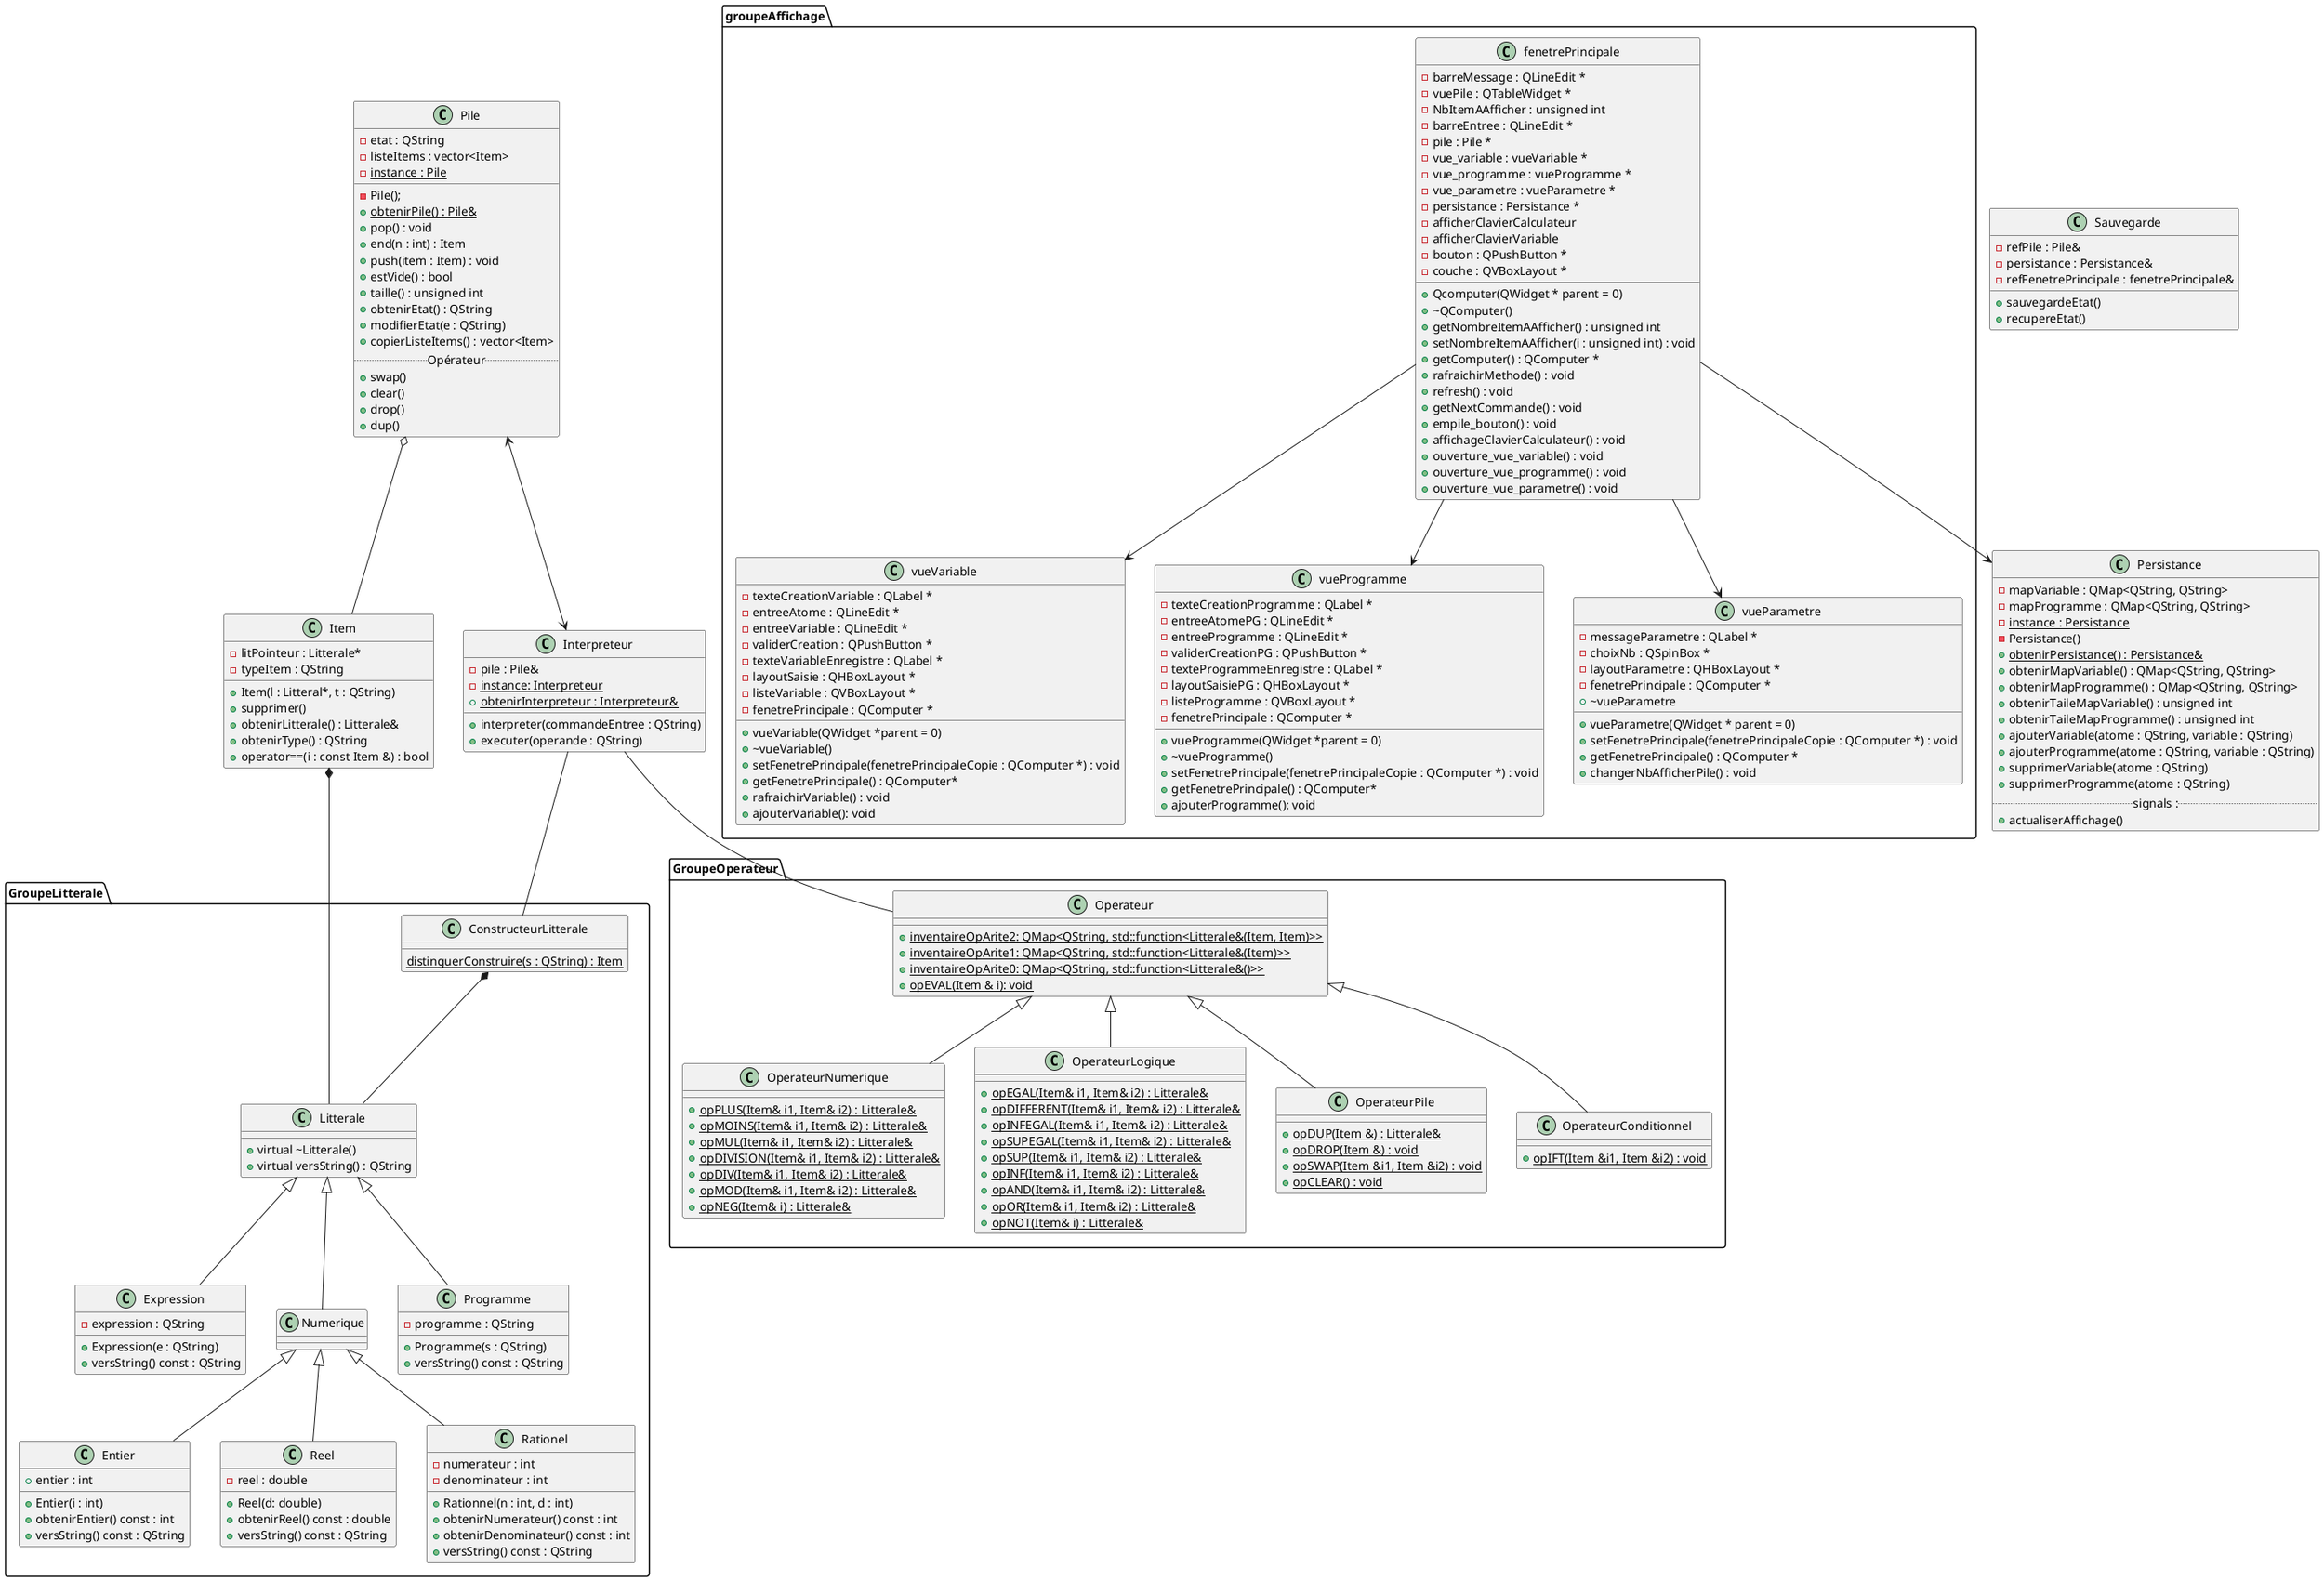 @startuml

package "GroupeLitterale" {


    Class ConstructeurLitterale{
    {static} distinguerConstruire(s : QString) : Item
    }

    Class Litterale {
         +virtual ~Litterale() 
        +virtual versString() : QString
    }



    Class Entier{
        +entier : int
        +Entier(i : int)
        +obtenirEntier() const : int
        +versString() const : QString
    }

    Class Reel{
        -reel : double
        +Reel(d: double)
        +obtenirReel() const : double
        +versString() const : QString
        }

    Class Rationel{
        -numerateur : int
        -denominateur : int
        +Rationnel(n : int, d : int)
        +obtenirNumerateur() const : int
        +obtenirDenominateur() const : int
        +versString() const : QString
        }

    Class Expression{
        -expression : QString
        +Expression(e : QString)
        +versString() const : QString
    }

    Class Numerique{

        }

    Class Programme{
        -programme : QString
        +Programme(s : QString)
        +versString() const : QString
    }

}

Class Item{
    -litPointeur : Litterale*
    -typeItem : QString
    +Item(l : Litteral*, t : QString)
    +supprimer()
    +obtenirLitterale() : Litterale&
    +obtenirType() : QString
    +operator==(i : const Item &) : bool
}



package "GroupeOperateur" {

Class Operateur{
    +{static} inventaireOpArite2: QMap<QString, std::function<Litterale&(Item, Item)>>
    +{static} inventaireOpArite1: QMap<QString, std::function<Litterale&(Item)>>
    +{static} inventaireOpArite0: QMap<QString, std::function<Litterale&()>>
    +{static}opEVAL(Item & i): void
}

Class OperateurNumerique {
    +{static}opPLUS(Item& i1, Item& i2) : Litterale&
    +{static}opMOINS(Item& i1, Item& i2) : Litterale&
    +{static}opMUL(Item& i1, Item& i2) : Litterale&
    +{static}opDIVISION(Item& i1, Item& i2) : Litterale&
    +{static}opDIV(Item& i1, Item& i2) : Litterale&
    +{static}opMOD(Item& i1, Item& i2) : Litterale&
    +{static}opNEG(Item& i) : Litterale&
}

Class OperateurLogique {
    +{static}opEGAL(Item& i1, Item& i2) : Litterale&
    +{static}opDIFFERENT(Item& i1, Item& i2) : Litterale&
    +{static}opINFEGAL(Item& i1, Item& i2) : Litterale&
    +{static}opSUPEGAL(Item& i1, Item& i2) : Litterale&
    +{static}opSUP(Item& i1, Item& i2) : Litterale&
    +{static}opINF(Item& i1, Item& i2) : Litterale&
    +{static}opAND(Item& i1, Item& i2) : Litterale&
    +{static}opOR(Item& i1, Item& i2) : Litterale&
    +{static}opNOT(Item& i) : Litterale&


}

Class OperateurPile {
    +{static}opDUP(Item &) : Litterale&
    +{static}opDROP(Item &) : void
    +{static}opSWAP(Item &i1, Item &i2) : void
    +{static}opCLEAR() : void
}

Class OperateurConditionnel {
    +{static}opIFT(Item &i1, Item &i2) : void
}



}

Class Persistance{
    -mapVariable : QMap<QString, QString>
    -mapProgramme : QMap<QString, QString>
    -{static} instance : Persistance
    -Persistance()
    +{static} obtenirPersistance() : Persistance&
    +obtenirMapVariable() : QMap<QString, QString>
    +obtenirMapProgramme() : QMap<QString, QString>
    +obtenirTaileMapVariable() : unsigned int
    +obtenirTaileMapProgramme() : unsigned int
    +ajouterVariable(atome : QString, variable : QString)
    +ajouterProgramme(atome : QString, variable : QString)
    +supprimerVariable(atome : QString)
    +supprimerProgramme(atome : QString)
    .. signals : ..
    +actualiserAffichage()
}

Class Interpreteur{
    -pile : Pile&
    -{static} instance: Interpreteur
    +interpreter(commandeEntree : QString)
    +executer(operande : QString)
    +{static} obtenirInterpreteur : Interpreteur&
}


Class Pile{
    -etat : QString
    -listeItems : vector<Item>
    -{static} instance : Pile
    __
    -Pile();
    +{static} obtenirPile() : Pile&
    +pop() : void
    +end(n : int) : Item
    +push(item : Item) : void
    +estVide() : bool
    +taille() : unsigned int
    +obtenirEtat() : QString
    +modifierEtat(e : QString)
    +copierListeItems() : vector<Item>
    .. Opérateur ..
    +swap()
    +clear()
    +drop()
    +dup()
}




package "groupeAffichage" {

    Class fenetrePrincipale{
        -barreMessage : QLineEdit *
        -vuePile : QTableWidget *
        -NbItemAAfficher : unsigned int 
	    -barreEntree : QLineEdit *
	    -pile : Pile *
        -vue_variable : vueVariable *
        -vue_programme : vueProgramme *
        -vue_parametre : vueParametre *
        -persistance : Persistance *
        -afficherClavierCalculateur
        -afficherClavierVariable
        -bouton : QPushButton *
        -couche : QVBoxLayout *
	    +Qcomputer(QWidget * parent = 0)
	    +~QComputer()
        +getNombreItemAAfficher() : unsigned int
        +setNombreItemAAfficher(i : unsigned int) : void
        +getComputer() : QComputer *
        +rafraichirMethode() : void
        +refresh() : void
	    +getNextCommande() : void
        +empile_bouton() : void
        +affichageClavierCalculateur() : void
        +ouverture_vue_variable() : void
        +ouverture_vue_programme() : void
        +ouverture_vue_parametre() : void
    }

    Class vueVariable{
        -texteCreationVariable : QLabel *
        -entreeAtome : QLineEdit *
        -entreeVariable : QLineEdit *
        -validerCreation : QPushButton *
        -texteVariableEnregistre : QLabel *
        -layoutSaisie : QHBoxLayout *
        -listeVariable : QVBoxLayout *
        -fenetrePrincipale : QComputer *
        +vueVariable(QWidget *parent = 0)
        +~vueVariable()
        +setFenetrePrincipale(fenetrePrincipaleCopie : QComputer *) : void
        +getFenetrePrincipale() : QComputer*
        +rafraichirVariable() : void
        +ajouterVariable(): void
    }
    Class vueProgramme{
        -texteCreationProgramme : QLabel *
        -entreeAtomePG : QLineEdit *
        -entreeProgramme : QLineEdit *
        -validerCreationPG : QPushButton *
        -texteProgrammeEnregistre : QLabel *
        -layoutSaisiePG : QHBoxLayout *
        -listeProgramme : QVBoxLayout *
        -fenetrePrincipale : QComputer *
        +vueProgramme(QWidget *parent = 0)
        +~vueProgramme()
        +setFenetrePrincipale(fenetrePrincipaleCopie : QComputer *) : void
        +getFenetrePrincipale() : QComputer*
        +ajouterProgramme(): void
    }
    Class vueParametre{
        -messageParametre : QLabel *
        -choixNb : QSpinBox *
        -layoutParametre : QHBoxLayout *
        -fenetrePrincipale : QComputer *
        +vueParametre(QWidget * parent = 0)
        +~vueParametre
        +setFenetrePrincipale(fenetrePrincipaleCopie : QComputer *) : void
        +getFenetrePrincipale() : QComputer *
        +changerNbAfficherPile() : void

    }

}

Class Sauvegarde {
    -refPile : Pile&
    -persistance : Persistance&
    -refFenetrePrincipale : fenetrePrincipale&
    +sauvegardeEtat()
    +recupereEtat()
}


Litterale <|-- Numerique
Numerique <|-- Reel
Numerique <|-- Rationel
Numerique <|-- Entier
Litterale <|-- Expression
Litterale <|-- Programme


Operateur <|-- OperateurNumerique
Operateur <|-- OperateurLogique
Operateur <|-- OperateurPile
Operateur <|-- OperateurConditionnel 

ConstructeurLitterale *-- Litterale
Interpreteur -- Operateur
Interpreteur -- ConstructeurLitterale
Item *-- Litterale
Pile o-- Item
Pile <--> Interpreteur
fenetrePrincipale --> Persistance
fenetrePrincipale --> vueVariable
fenetrePrincipale --> vueProgramme
fenetrePrincipale --> vueParametre

@enduml
